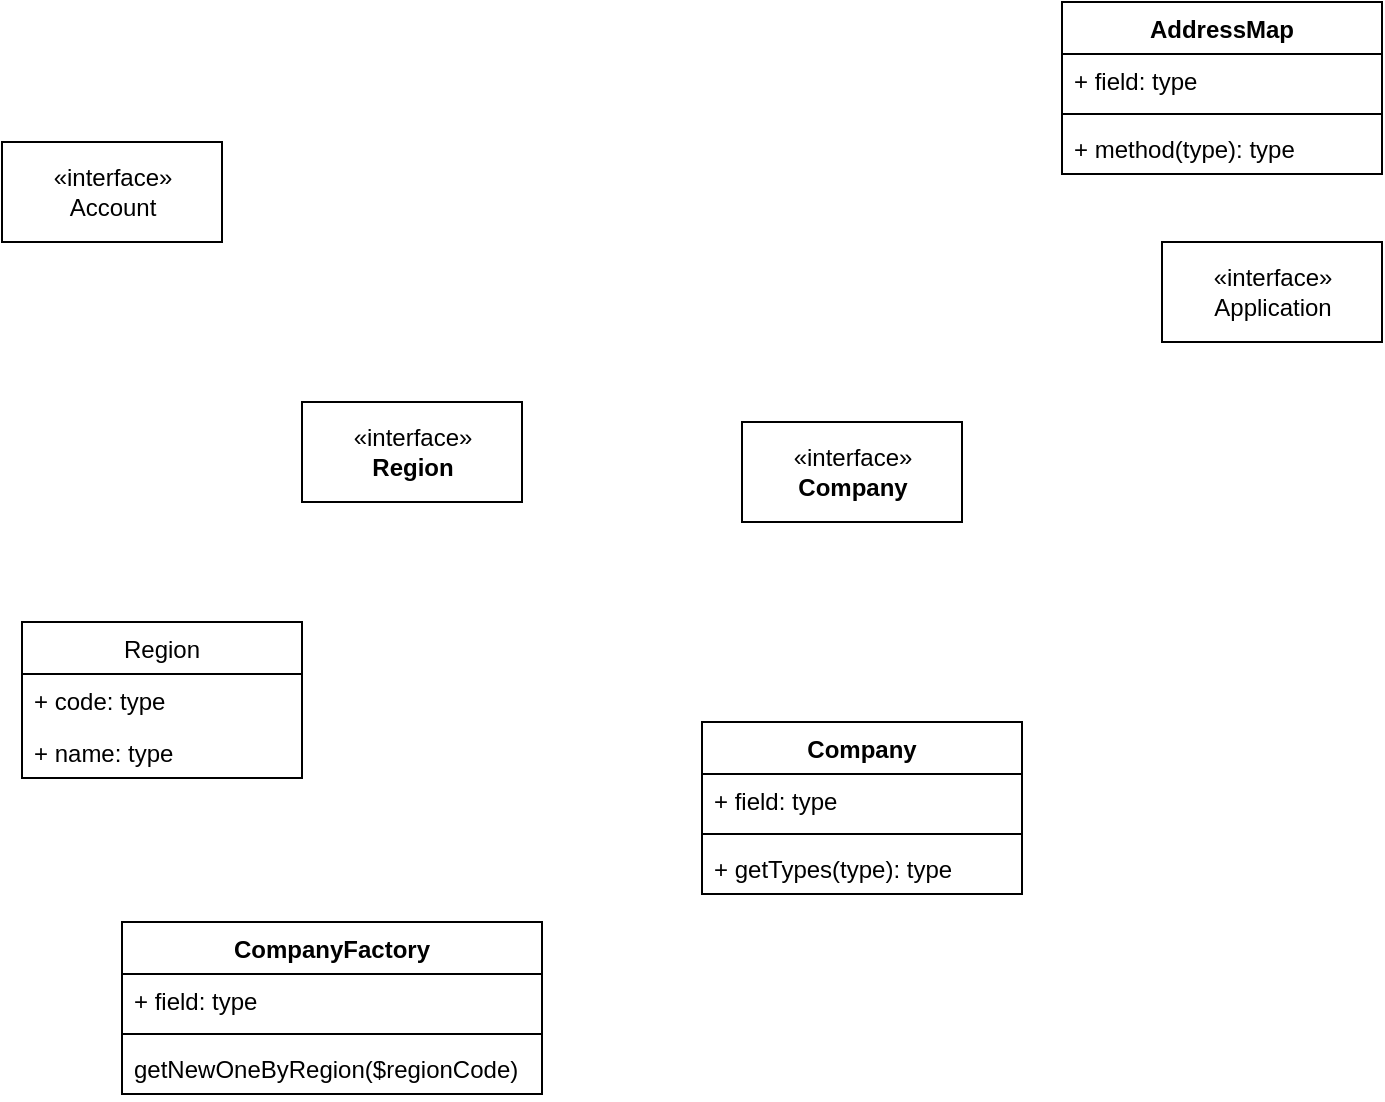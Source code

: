 <mxfile version="15.9.6" type="github">
  <diagram name="Page-1" id="929967ad-93f9-6ef4-fab6-5d389245f69c">
    <mxGraphModel dx="1422" dy="762" grid="1" gridSize="10" guides="1" tooltips="1" connect="1" arrows="1" fold="1" page="1" pageScale="1.5" pageWidth="1169" pageHeight="826" background="none" math="0" shadow="0">
      <root>
        <mxCell id="0" style=";html=1;" />
        <mxCell id="1" style=";html=1;" parent="0" />
        <mxCell id="gpPbeDKy7U3H6UouHD41-11" value="«interface»&lt;br&gt;Account" style="html=1;" vertex="1" parent="1">
          <mxGeometry x="180" y="310" width="110" height="50" as="geometry" />
        </mxCell>
        <mxCell id="gpPbeDKy7U3H6UouHD41-12" value="«interface»&lt;br&gt;&lt;b&gt;Region&lt;/b&gt;" style="html=1;" vertex="1" parent="1">
          <mxGeometry x="330" y="440" width="110" height="50" as="geometry" />
        </mxCell>
        <mxCell id="gpPbeDKy7U3H6UouHD41-14" value="«interface»&lt;br&gt;Application" style="html=1;" vertex="1" parent="1">
          <mxGeometry x="760" y="360" width="110" height="50" as="geometry" />
        </mxCell>
        <mxCell id="gpPbeDKy7U3H6UouHD41-17" value="AddressMap" style="swimlane;fontStyle=1;align=center;verticalAlign=top;childLayout=stackLayout;horizontal=1;startSize=26;horizontalStack=0;resizeParent=1;resizeParentMax=0;resizeLast=0;collapsible=1;marginBottom=0;" vertex="1" parent="1">
          <mxGeometry x="710" y="240" width="160" height="86" as="geometry" />
        </mxCell>
        <mxCell id="gpPbeDKy7U3H6UouHD41-18" value="+ field: type" style="text;strokeColor=none;fillColor=none;align=left;verticalAlign=top;spacingLeft=4;spacingRight=4;overflow=hidden;rotatable=0;points=[[0,0.5],[1,0.5]];portConstraint=eastwest;" vertex="1" parent="gpPbeDKy7U3H6UouHD41-17">
          <mxGeometry y="26" width="160" height="26" as="geometry" />
        </mxCell>
        <mxCell id="gpPbeDKy7U3H6UouHD41-19" value="" style="line;strokeWidth=1;fillColor=none;align=left;verticalAlign=middle;spacingTop=-1;spacingLeft=3;spacingRight=3;rotatable=0;labelPosition=right;points=[];portConstraint=eastwest;" vertex="1" parent="gpPbeDKy7U3H6UouHD41-17">
          <mxGeometry y="52" width="160" height="8" as="geometry" />
        </mxCell>
        <mxCell id="gpPbeDKy7U3H6UouHD41-20" value="+ method(type): type" style="text;strokeColor=none;fillColor=none;align=left;verticalAlign=top;spacingLeft=4;spacingRight=4;overflow=hidden;rotatable=0;points=[[0,0.5],[1,0.5]];portConstraint=eastwest;" vertex="1" parent="gpPbeDKy7U3H6UouHD41-17">
          <mxGeometry y="60" width="160" height="26" as="geometry" />
        </mxCell>
        <mxCell id="gpPbeDKy7U3H6UouHD41-23" value="Company" style="swimlane;fontStyle=1;align=center;verticalAlign=top;childLayout=stackLayout;horizontal=1;startSize=26;horizontalStack=0;resizeParent=1;resizeParentMax=0;resizeLast=0;collapsible=1;marginBottom=0;" vertex="1" parent="1">
          <mxGeometry x="530" y="600" width="160" height="86" as="geometry" />
        </mxCell>
        <mxCell id="gpPbeDKy7U3H6UouHD41-24" value="+ field: type" style="text;strokeColor=none;fillColor=none;align=left;verticalAlign=top;spacingLeft=4;spacingRight=4;overflow=hidden;rotatable=0;points=[[0,0.5],[1,0.5]];portConstraint=eastwest;" vertex="1" parent="gpPbeDKy7U3H6UouHD41-23">
          <mxGeometry y="26" width="160" height="26" as="geometry" />
        </mxCell>
        <mxCell id="gpPbeDKy7U3H6UouHD41-25" value="" style="line;strokeWidth=1;fillColor=none;align=left;verticalAlign=middle;spacingTop=-1;spacingLeft=3;spacingRight=3;rotatable=0;labelPosition=right;points=[];portConstraint=eastwest;" vertex="1" parent="gpPbeDKy7U3H6UouHD41-23">
          <mxGeometry y="52" width="160" height="8" as="geometry" />
        </mxCell>
        <mxCell id="gpPbeDKy7U3H6UouHD41-26" value="+ getTypes(type): type" style="text;strokeColor=none;fillColor=none;align=left;verticalAlign=top;spacingLeft=4;spacingRight=4;overflow=hidden;rotatable=0;points=[[0,0.5],[1,0.5]];portConstraint=eastwest;" vertex="1" parent="gpPbeDKy7U3H6UouHD41-23">
          <mxGeometry y="60" width="160" height="26" as="geometry" />
        </mxCell>
        <mxCell id="gpPbeDKy7U3H6UouHD41-41" value="«interface»&lt;br&gt;&lt;b&gt;Company&lt;/b&gt;" style="html=1;" vertex="1" parent="1">
          <mxGeometry x="550" y="450" width="110" height="50" as="geometry" />
        </mxCell>
        <mxCell id="gpPbeDKy7U3H6UouHD41-42" value="CompanyFactory" style="swimlane;fontStyle=1;align=center;verticalAlign=top;childLayout=stackLayout;horizontal=1;startSize=26;horizontalStack=0;resizeParent=1;resizeParentMax=0;resizeLast=0;collapsible=1;marginBottom=0;" vertex="1" parent="1">
          <mxGeometry x="240" y="700" width="210" height="86" as="geometry" />
        </mxCell>
        <mxCell id="gpPbeDKy7U3H6UouHD41-43" value="+ field: type" style="text;strokeColor=none;fillColor=none;align=left;verticalAlign=top;spacingLeft=4;spacingRight=4;overflow=hidden;rotatable=0;points=[[0,0.5],[1,0.5]];portConstraint=eastwest;" vertex="1" parent="gpPbeDKy7U3H6UouHD41-42">
          <mxGeometry y="26" width="210" height="26" as="geometry" />
        </mxCell>
        <mxCell id="gpPbeDKy7U3H6UouHD41-44" value="" style="line;strokeWidth=1;fillColor=none;align=left;verticalAlign=middle;spacingTop=-1;spacingLeft=3;spacingRight=3;rotatable=0;labelPosition=right;points=[];portConstraint=eastwest;" vertex="1" parent="gpPbeDKy7U3H6UouHD41-42">
          <mxGeometry y="52" width="210" height="8" as="geometry" />
        </mxCell>
        <mxCell id="gpPbeDKy7U3H6UouHD41-45" value="getNewOneByRegion($regionCode)" style="text;strokeColor=none;fillColor=none;align=left;verticalAlign=top;spacingLeft=4;spacingRight=4;overflow=hidden;rotatable=0;points=[[0,0.5],[1,0.5]];portConstraint=eastwest;" vertex="1" parent="gpPbeDKy7U3H6UouHD41-42">
          <mxGeometry y="60" width="210" height="26" as="geometry" />
        </mxCell>
        <mxCell id="gpPbeDKy7U3H6UouHD41-46" value="Region" style="swimlane;fontStyle=0;childLayout=stackLayout;horizontal=1;startSize=26;fillColor=none;horizontalStack=0;resizeParent=1;resizeParentMax=0;resizeLast=0;collapsible=1;marginBottom=0;" vertex="1" parent="1">
          <mxGeometry x="190" y="550" width="140" height="78" as="geometry" />
        </mxCell>
        <mxCell id="gpPbeDKy7U3H6UouHD41-47" value="+ code: type" style="text;strokeColor=none;fillColor=none;align=left;verticalAlign=top;spacingLeft=4;spacingRight=4;overflow=hidden;rotatable=0;points=[[0,0.5],[1,0.5]];portConstraint=eastwest;" vertex="1" parent="gpPbeDKy7U3H6UouHD41-46">
          <mxGeometry y="26" width="140" height="26" as="geometry" />
        </mxCell>
        <mxCell id="gpPbeDKy7U3H6UouHD41-48" value="+ name: type" style="text;strokeColor=none;fillColor=none;align=left;verticalAlign=top;spacingLeft=4;spacingRight=4;overflow=hidden;rotatable=0;points=[[0,0.5],[1,0.5]];portConstraint=eastwest;" vertex="1" parent="gpPbeDKy7U3H6UouHD41-46">
          <mxGeometry y="52" width="140" height="26" as="geometry" />
        </mxCell>
      </root>
    </mxGraphModel>
  </diagram>
</mxfile>
